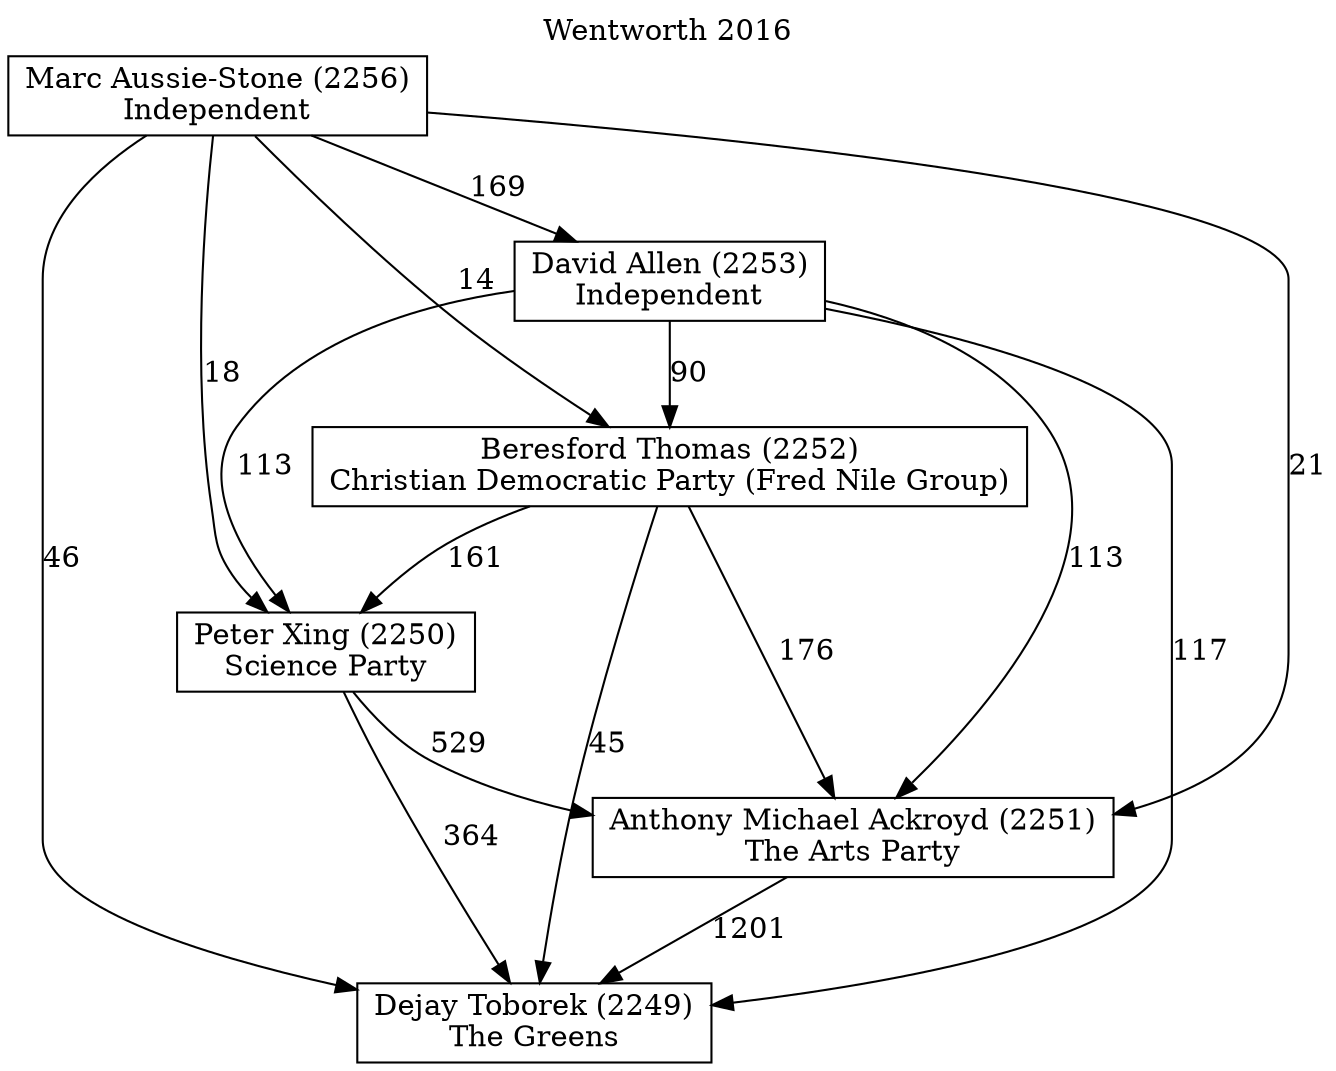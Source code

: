 // House preference flow
digraph "Dejay Toborek (2249)_Wentworth_2016" {
	graph [label="Wentworth 2016" labelloc=t mclimit=10]
	node [shape=box]
	"Dejay Toborek (2249)" [label="Dejay Toborek (2249)
The Greens"]
	"Anthony Michael Ackroyd (2251)" [label="Anthony Michael Ackroyd (2251)
The Arts Party"]
	"Peter Xing (2250)" [label="Peter Xing (2250)
Science Party"]
	"Beresford Thomas (2252)" [label="Beresford Thomas (2252)
Christian Democratic Party (Fred Nile Group)"]
	"David Allen (2253)" [label="David Allen (2253)
Independent"]
	"Marc Aussie-Stone (2256)" [label="Marc Aussie-Stone (2256)
Independent"]
	"Dejay Toborek (2249)" [label="Dejay Toborek (2249)
The Greens"]
	"Peter Xing (2250)" [label="Peter Xing (2250)
Science Party"]
	"Beresford Thomas (2252)" [label="Beresford Thomas (2252)
Christian Democratic Party (Fred Nile Group)"]
	"David Allen (2253)" [label="David Allen (2253)
Independent"]
	"Marc Aussie-Stone (2256)" [label="Marc Aussie-Stone (2256)
Independent"]
	"Dejay Toborek (2249)" [label="Dejay Toborek (2249)
The Greens"]
	"Beresford Thomas (2252)" [label="Beresford Thomas (2252)
Christian Democratic Party (Fred Nile Group)"]
	"David Allen (2253)" [label="David Allen (2253)
Independent"]
	"Marc Aussie-Stone (2256)" [label="Marc Aussie-Stone (2256)
Independent"]
	"Dejay Toborek (2249)" [label="Dejay Toborek (2249)
The Greens"]
	"David Allen (2253)" [label="David Allen (2253)
Independent"]
	"Marc Aussie-Stone (2256)" [label="Marc Aussie-Stone (2256)
Independent"]
	"Dejay Toborek (2249)" [label="Dejay Toborek (2249)
The Greens"]
	"Marc Aussie-Stone (2256)" [label="Marc Aussie-Stone (2256)
Independent"]
	"Marc Aussie-Stone (2256)" [label="Marc Aussie-Stone (2256)
Independent"]
	"David Allen (2253)" [label="David Allen (2253)
Independent"]
	"Marc Aussie-Stone (2256)" [label="Marc Aussie-Stone (2256)
Independent"]
	"Marc Aussie-Stone (2256)" [label="Marc Aussie-Stone (2256)
Independent"]
	"Beresford Thomas (2252)" [label="Beresford Thomas (2252)
Christian Democratic Party (Fred Nile Group)"]
	"David Allen (2253)" [label="David Allen (2253)
Independent"]
	"Marc Aussie-Stone (2256)" [label="Marc Aussie-Stone (2256)
Independent"]
	"Beresford Thomas (2252)" [label="Beresford Thomas (2252)
Christian Democratic Party (Fred Nile Group)"]
	"Marc Aussie-Stone (2256)" [label="Marc Aussie-Stone (2256)
Independent"]
	"Marc Aussie-Stone (2256)" [label="Marc Aussie-Stone (2256)
Independent"]
	"David Allen (2253)" [label="David Allen (2253)
Independent"]
	"Marc Aussie-Stone (2256)" [label="Marc Aussie-Stone (2256)
Independent"]
	"Marc Aussie-Stone (2256)" [label="Marc Aussie-Stone (2256)
Independent"]
	"Peter Xing (2250)" [label="Peter Xing (2250)
Science Party"]
	"Beresford Thomas (2252)" [label="Beresford Thomas (2252)
Christian Democratic Party (Fred Nile Group)"]
	"David Allen (2253)" [label="David Allen (2253)
Independent"]
	"Marc Aussie-Stone (2256)" [label="Marc Aussie-Stone (2256)
Independent"]
	"Peter Xing (2250)" [label="Peter Xing (2250)
Science Party"]
	"David Allen (2253)" [label="David Allen (2253)
Independent"]
	"Marc Aussie-Stone (2256)" [label="Marc Aussie-Stone (2256)
Independent"]
	"Peter Xing (2250)" [label="Peter Xing (2250)
Science Party"]
	"Marc Aussie-Stone (2256)" [label="Marc Aussie-Stone (2256)
Independent"]
	"Marc Aussie-Stone (2256)" [label="Marc Aussie-Stone (2256)
Independent"]
	"David Allen (2253)" [label="David Allen (2253)
Independent"]
	"Marc Aussie-Stone (2256)" [label="Marc Aussie-Stone (2256)
Independent"]
	"Marc Aussie-Stone (2256)" [label="Marc Aussie-Stone (2256)
Independent"]
	"Beresford Thomas (2252)" [label="Beresford Thomas (2252)
Christian Democratic Party (Fred Nile Group)"]
	"David Allen (2253)" [label="David Allen (2253)
Independent"]
	"Marc Aussie-Stone (2256)" [label="Marc Aussie-Stone (2256)
Independent"]
	"Beresford Thomas (2252)" [label="Beresford Thomas (2252)
Christian Democratic Party (Fred Nile Group)"]
	"Marc Aussie-Stone (2256)" [label="Marc Aussie-Stone (2256)
Independent"]
	"Marc Aussie-Stone (2256)" [label="Marc Aussie-Stone (2256)
Independent"]
	"David Allen (2253)" [label="David Allen (2253)
Independent"]
	"Marc Aussie-Stone (2256)" [label="Marc Aussie-Stone (2256)
Independent"]
	"Marc Aussie-Stone (2256)" [label="Marc Aussie-Stone (2256)
Independent"]
	"Anthony Michael Ackroyd (2251)" [label="Anthony Michael Ackroyd (2251)
The Arts Party"]
	"Peter Xing (2250)" [label="Peter Xing (2250)
Science Party"]
	"Beresford Thomas (2252)" [label="Beresford Thomas (2252)
Christian Democratic Party (Fred Nile Group)"]
	"David Allen (2253)" [label="David Allen (2253)
Independent"]
	"Marc Aussie-Stone (2256)" [label="Marc Aussie-Stone (2256)
Independent"]
	"Anthony Michael Ackroyd (2251)" [label="Anthony Michael Ackroyd (2251)
The Arts Party"]
	"Beresford Thomas (2252)" [label="Beresford Thomas (2252)
Christian Democratic Party (Fred Nile Group)"]
	"David Allen (2253)" [label="David Allen (2253)
Independent"]
	"Marc Aussie-Stone (2256)" [label="Marc Aussie-Stone (2256)
Independent"]
	"Anthony Michael Ackroyd (2251)" [label="Anthony Michael Ackroyd (2251)
The Arts Party"]
	"David Allen (2253)" [label="David Allen (2253)
Independent"]
	"Marc Aussie-Stone (2256)" [label="Marc Aussie-Stone (2256)
Independent"]
	"Anthony Michael Ackroyd (2251)" [label="Anthony Michael Ackroyd (2251)
The Arts Party"]
	"Marc Aussie-Stone (2256)" [label="Marc Aussie-Stone (2256)
Independent"]
	"Marc Aussie-Stone (2256)" [label="Marc Aussie-Stone (2256)
Independent"]
	"David Allen (2253)" [label="David Allen (2253)
Independent"]
	"Marc Aussie-Stone (2256)" [label="Marc Aussie-Stone (2256)
Independent"]
	"Marc Aussie-Stone (2256)" [label="Marc Aussie-Stone (2256)
Independent"]
	"Beresford Thomas (2252)" [label="Beresford Thomas (2252)
Christian Democratic Party (Fred Nile Group)"]
	"David Allen (2253)" [label="David Allen (2253)
Independent"]
	"Marc Aussie-Stone (2256)" [label="Marc Aussie-Stone (2256)
Independent"]
	"Beresford Thomas (2252)" [label="Beresford Thomas (2252)
Christian Democratic Party (Fred Nile Group)"]
	"Marc Aussie-Stone (2256)" [label="Marc Aussie-Stone (2256)
Independent"]
	"Marc Aussie-Stone (2256)" [label="Marc Aussie-Stone (2256)
Independent"]
	"David Allen (2253)" [label="David Allen (2253)
Independent"]
	"Marc Aussie-Stone (2256)" [label="Marc Aussie-Stone (2256)
Independent"]
	"Marc Aussie-Stone (2256)" [label="Marc Aussie-Stone (2256)
Independent"]
	"Peter Xing (2250)" [label="Peter Xing (2250)
Science Party"]
	"Beresford Thomas (2252)" [label="Beresford Thomas (2252)
Christian Democratic Party (Fred Nile Group)"]
	"David Allen (2253)" [label="David Allen (2253)
Independent"]
	"Marc Aussie-Stone (2256)" [label="Marc Aussie-Stone (2256)
Independent"]
	"Peter Xing (2250)" [label="Peter Xing (2250)
Science Party"]
	"David Allen (2253)" [label="David Allen (2253)
Independent"]
	"Marc Aussie-Stone (2256)" [label="Marc Aussie-Stone (2256)
Independent"]
	"Peter Xing (2250)" [label="Peter Xing (2250)
Science Party"]
	"Marc Aussie-Stone (2256)" [label="Marc Aussie-Stone (2256)
Independent"]
	"Marc Aussie-Stone (2256)" [label="Marc Aussie-Stone (2256)
Independent"]
	"David Allen (2253)" [label="David Allen (2253)
Independent"]
	"Marc Aussie-Stone (2256)" [label="Marc Aussie-Stone (2256)
Independent"]
	"Marc Aussie-Stone (2256)" [label="Marc Aussie-Stone (2256)
Independent"]
	"Beresford Thomas (2252)" [label="Beresford Thomas (2252)
Christian Democratic Party (Fred Nile Group)"]
	"David Allen (2253)" [label="David Allen (2253)
Independent"]
	"Marc Aussie-Stone (2256)" [label="Marc Aussie-Stone (2256)
Independent"]
	"Beresford Thomas (2252)" [label="Beresford Thomas (2252)
Christian Democratic Party (Fred Nile Group)"]
	"Marc Aussie-Stone (2256)" [label="Marc Aussie-Stone (2256)
Independent"]
	"Marc Aussie-Stone (2256)" [label="Marc Aussie-Stone (2256)
Independent"]
	"David Allen (2253)" [label="David Allen (2253)
Independent"]
	"Marc Aussie-Stone (2256)" [label="Marc Aussie-Stone (2256)
Independent"]
	"Marc Aussie-Stone (2256)" [label="Marc Aussie-Stone (2256)
Independent"]
	"Anthony Michael Ackroyd (2251)" -> "Dejay Toborek (2249)" [label=1201]
	"Peter Xing (2250)" -> "Anthony Michael Ackroyd (2251)" [label=529]
	"Beresford Thomas (2252)" -> "Peter Xing (2250)" [label=161]
	"David Allen (2253)" -> "Beresford Thomas (2252)" [label=90]
	"Marc Aussie-Stone (2256)" -> "David Allen (2253)" [label=169]
	"Peter Xing (2250)" -> "Dejay Toborek (2249)" [label=364]
	"Beresford Thomas (2252)" -> "Dejay Toborek (2249)" [label=45]
	"David Allen (2253)" -> "Dejay Toborek (2249)" [label=117]
	"Marc Aussie-Stone (2256)" -> "Dejay Toborek (2249)" [label=46]
	"Marc Aussie-Stone (2256)" -> "Beresford Thomas (2252)" [label=14]
	"David Allen (2253)" -> "Peter Xing (2250)" [label=113]
	"Marc Aussie-Stone (2256)" -> "Peter Xing (2250)" [label=18]
	"Beresford Thomas (2252)" -> "Anthony Michael Ackroyd (2251)" [label=176]
	"David Allen (2253)" -> "Anthony Michael Ackroyd (2251)" [label=113]
	"Marc Aussie-Stone (2256)" -> "Anthony Michael Ackroyd (2251)" [label=21]
}
